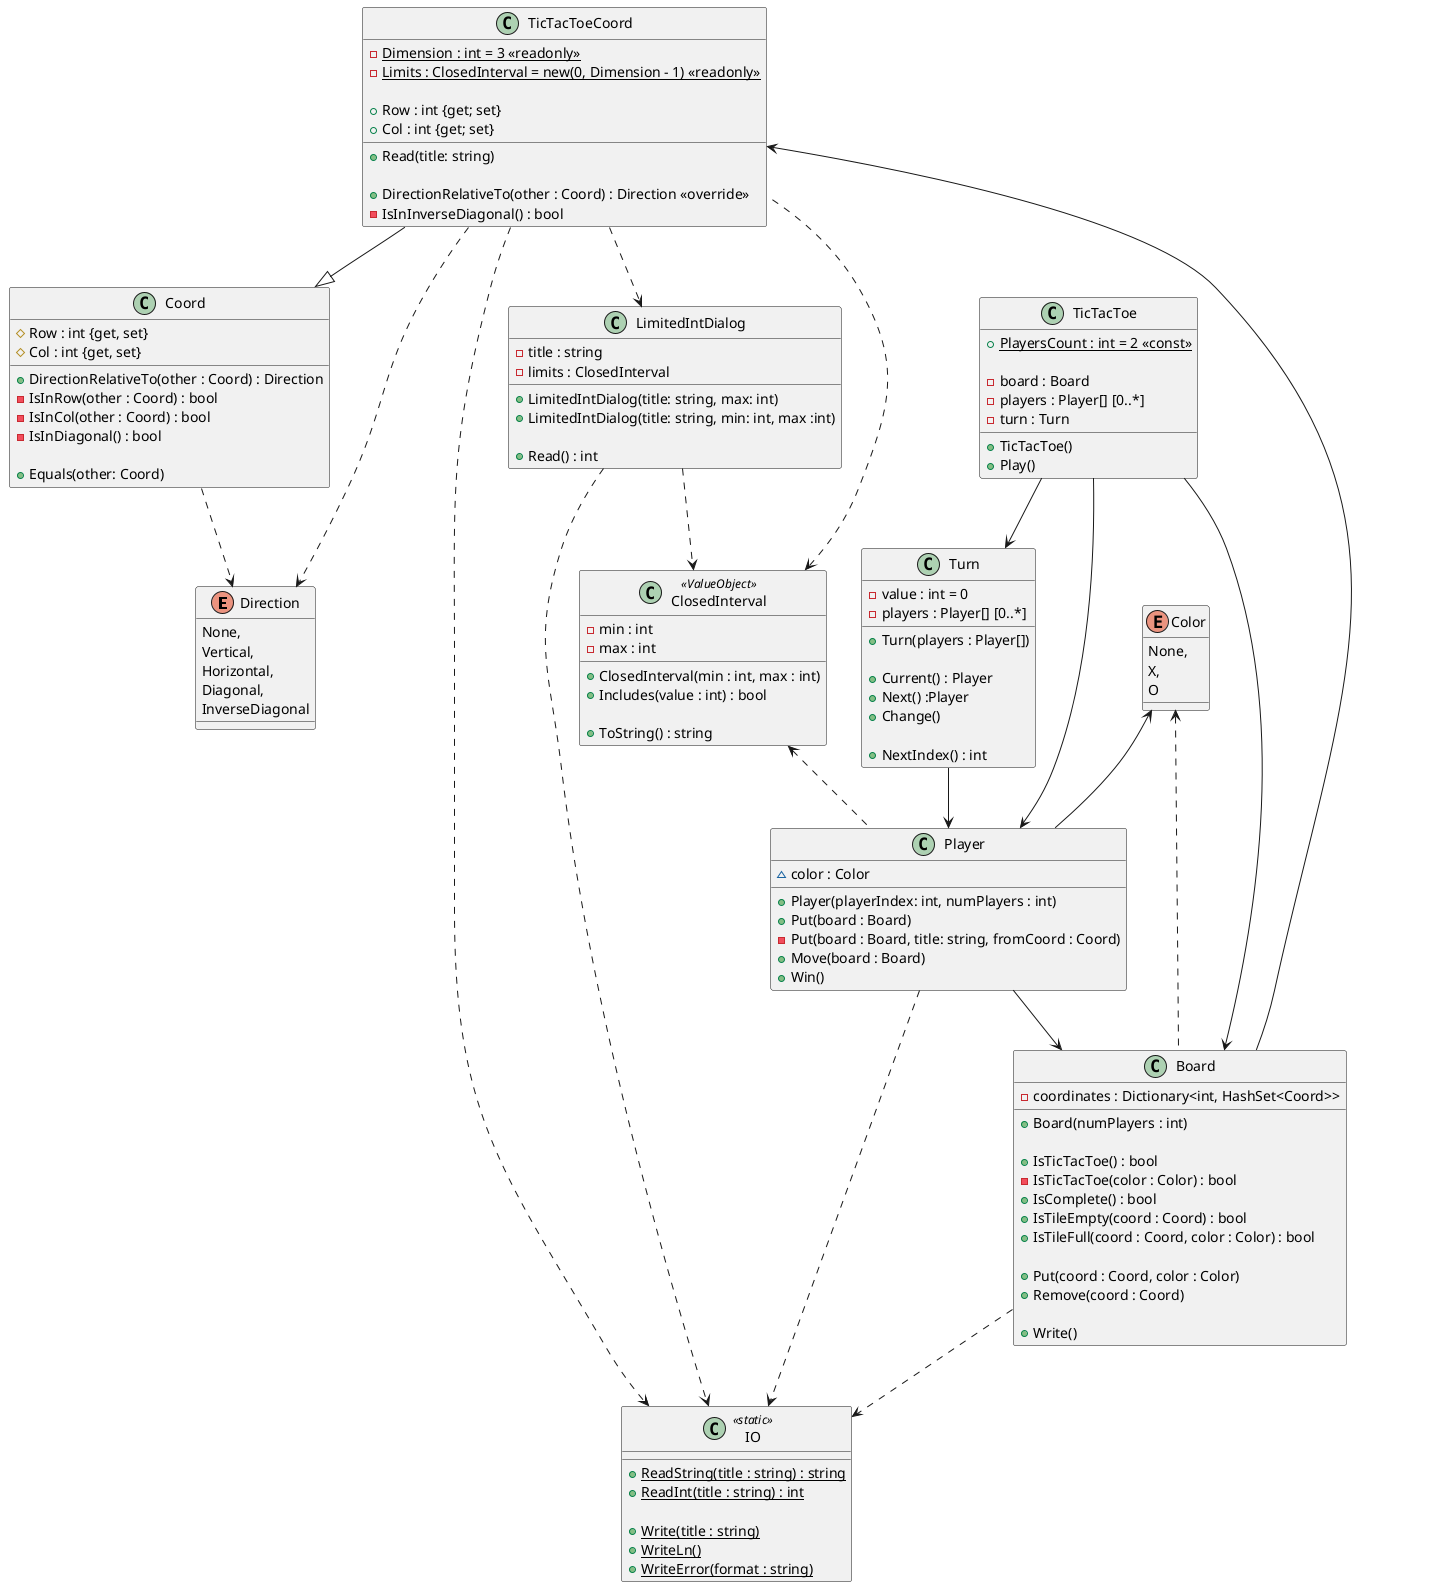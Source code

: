 @startuml

enum Direction
{
    None,
    Vertical,
    Horizontal,
    Diagonal,
    InverseDiagonal
}

enum Color
{
    None,
    X,
    O
}
Color <-- Player
Color <.. Board

class ClosedInterval <<ValueObject>>
{
    -min : int
    -max : int
    
    +ClosedInterval(min : int, max : int)
    +Includes(value : int) : bool
    
    +ToString() : string
}
ClosedInterval <.. TicTacToeCoord
ClosedInterval <.. Player

class LimitedIntDialog
{
    -title : string
    -limits : ClosedInterval
    
    +LimitedIntDialog(title: string, max: int)
    +LimitedIntDialog(title: string, min: int, max :int)
    
    +Read() : int
}
LimitedIntDialog ..> IO
LimitedIntDialog ..> ClosedInterval

class Coord
{
    #Row : int {get, set}
    #Col : int {get, set}
    
    +DirectionRelativeTo(other : Coord) : Direction
    -IsInRow(other : Coord) : bool
    -IsInCol(other : Coord) : bool
    -IsInDiagonal() : bool
    
    +Equals(other: Coord)
}
Coord ..> Direction

class TicTacToeCoord
{
    -{static} Dimension : int = 3 <<readonly>>
    -{field}{static} Limits : ClosedInterval = new(0, Dimension - 1) <<readonly>>
 
    +Row : int {get; set}
    +Col : int {get; set}   
    
    +Read(title: string)
    
    +DirectionRelativeTo(other : Coord) : Direction <<override>>
    -IsInInverseDiagonal() : bool
}
TicTacToeCoord --|> Coord
TicTacToeCoord ..> Direction
TicTacToeCoord ..> IO
TicTacToeCoord ..> LimitedIntDialog

class Board
{
    -coordinates : Dictionary<int, HashSet<Coord>>
        
    +Board(numPlayers : int)
    
    +IsTicTacToe() : bool
    -IsTicTacToe(color : Color) : bool
    +IsComplete() : bool
    +IsTileEmpty(coord : Coord) : bool
    +IsTileFull(coord : Coord, color : Color) : bool

    +Put(coord : Coord, color : Color)
    +Remove(coord : Coord)    
    
    +Write()
}
Board ..> IO
Board --> TicTacToeCoord

class Player
{
    ~color : Color
    
    +Player(playerIndex: int, numPlayers : int)
    +Put(board : Board)
    -Put(board : Board, title: string, fromCoord : Coord)
    +Move(board : Board)
    +Win()
}
Player --> Board
Player ..> IO

class Turn
{
    -value : int = 0
    -players : Player[] [0..*]
    
    +Turn(players : Player[])
    
    +Current() : Player
    +Next() :Player
    +Change()
    
    +NextIndex() : int
}
Turn --> Player

class TicTacToe
{
    +PlayersCount : int = 2 {static} <<const>>
    
    -board : Board 
    -players : Player[] [0..*]
    -turn : Turn
    
    +TicTacToe()
    +Play()
}
TicTacToe --> Board
TicTacToe --> Player
TicTacToe --> Turn

class IO <<static>>
{
    +ReadString(title : string) : string {static}
    +ReadInt(title : string) : int {static}
    
    +Write(title : string) {static}
    +WriteLn() {static}
    +WriteError(format : string) {static}
}

@enduml